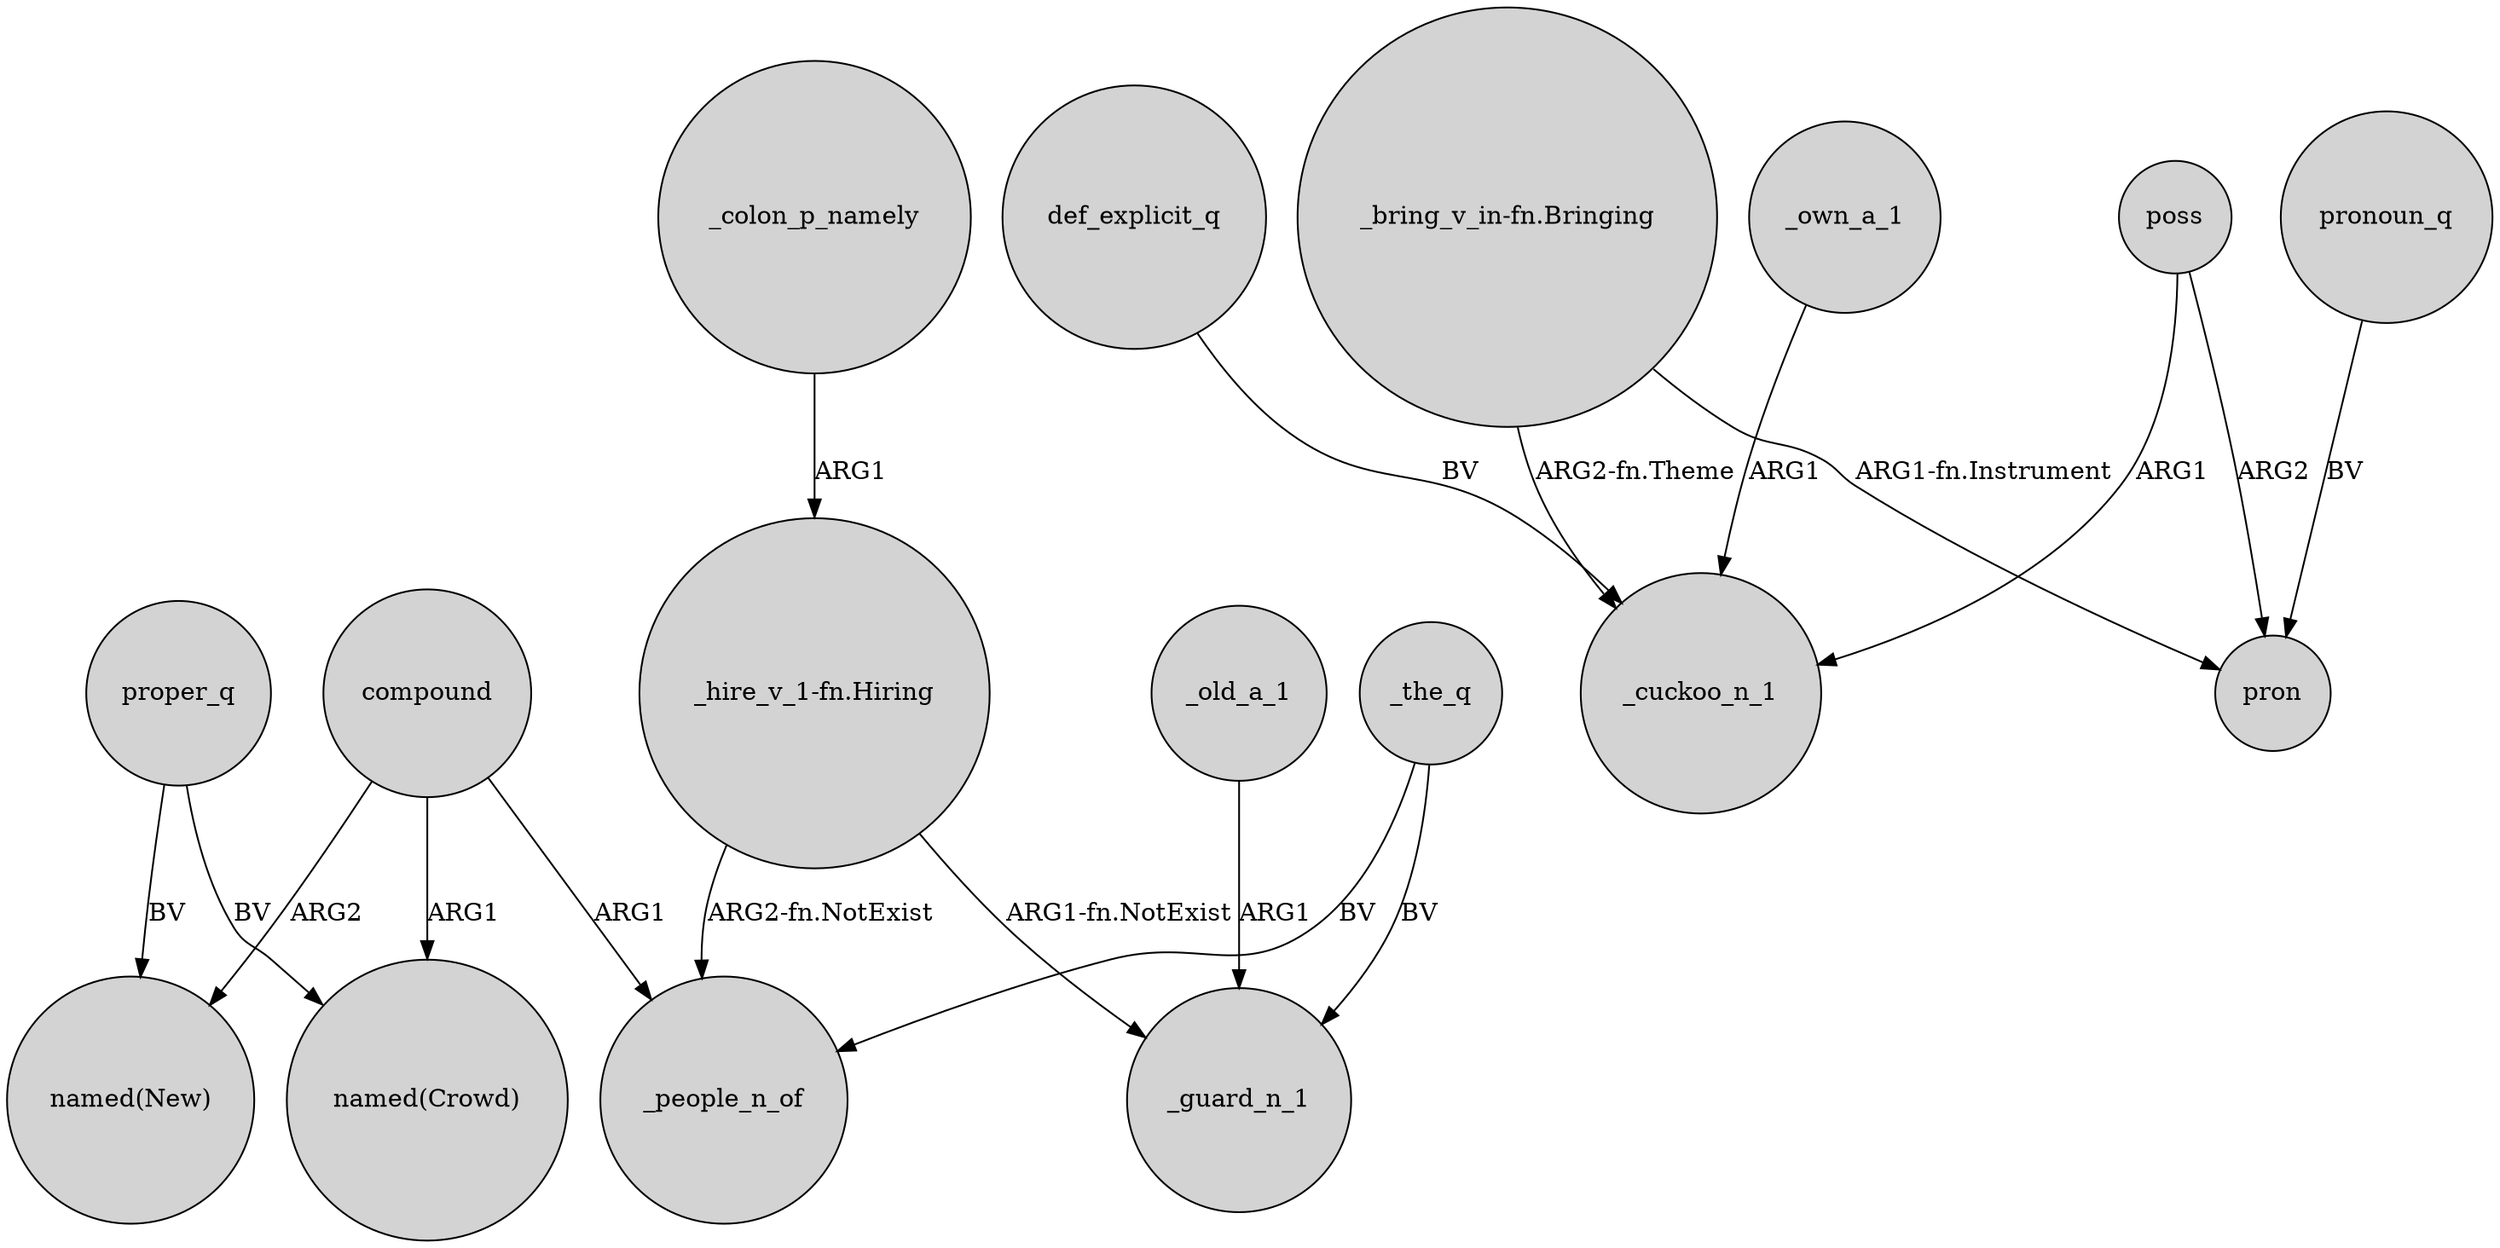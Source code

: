 digraph {
	node [shape=circle style=filled]
	"_hire_v_1-fn.Hiring" -> _people_n_of [label="ARG2-fn.NotExist"]
	compound -> "named(Crowd)" [label=ARG1]
	compound -> "named(New)" [label=ARG2]
	poss -> _cuckoo_n_1 [label=ARG1]
	poss -> pron [label=ARG2]
	_own_a_1 -> _cuckoo_n_1 [label=ARG1]
	"_hire_v_1-fn.Hiring" -> _guard_n_1 [label="ARG1-fn.NotExist"]
	compound -> _people_n_of [label=ARG1]
	_colon_p_namely -> "_hire_v_1-fn.Hiring" [label=ARG1]
	proper_q -> "named(New)" [label=BV]
	_the_q -> _guard_n_1 [label=BV]
	"_bring_v_in-fn.Bringing" -> _cuckoo_n_1 [label="ARG2-fn.Theme"]
	proper_q -> "named(Crowd)" [label=BV]
	"_bring_v_in-fn.Bringing" -> pron [label="ARG1-fn.Instrument"]
	_the_q -> _people_n_of [label=BV]
	_old_a_1 -> _guard_n_1 [label=ARG1]
	def_explicit_q -> _cuckoo_n_1 [label=BV]
	pronoun_q -> pron [label=BV]
}
